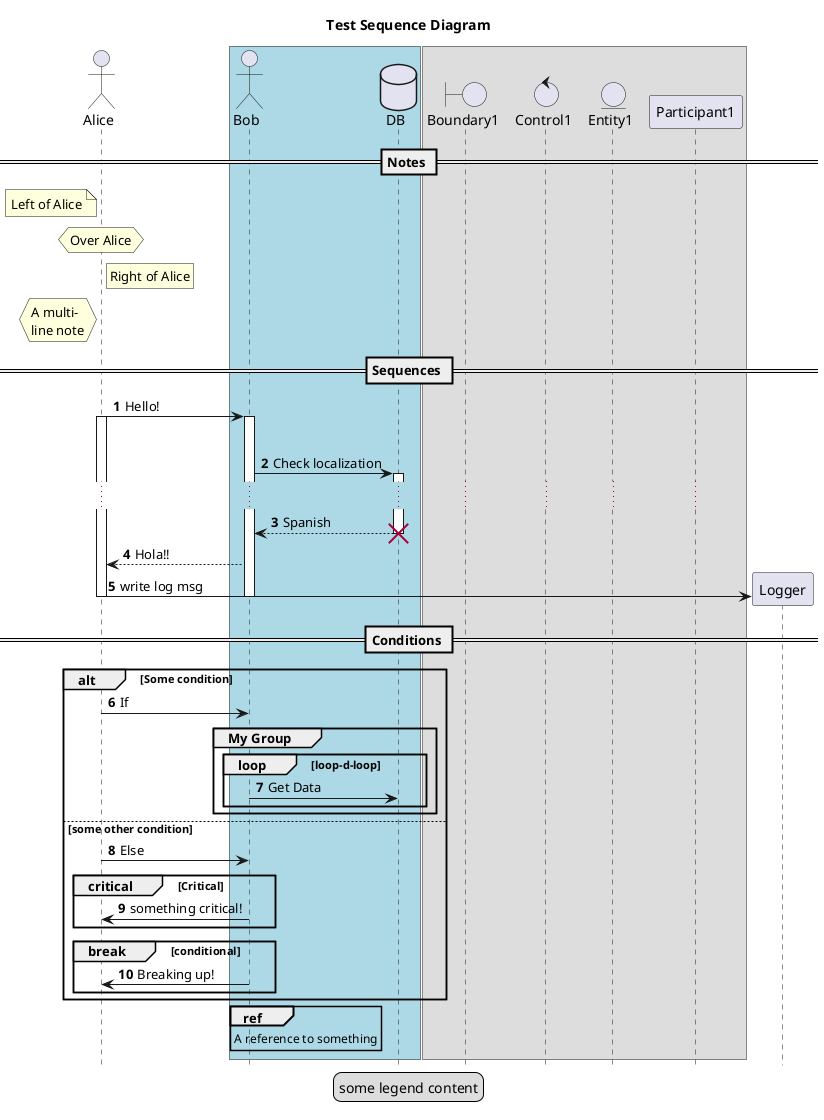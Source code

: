 ' This is a comment!
@startuml

title "Test Sequence Diagram"

actor Alice
box #lightBlue
	actor Bob
	database DB
end box

box
	boundary Boundary1
	control Control1
	entity Entity1
	participant Participant1
end box

hide footbox

== Notes ==
note left Alice: Left of Alice
hnote over Alice: Over Alice
rnote right Alice: Right of Alice
hnote left Alice
	A multi-
	line note
end note

== Sequences ==
autonumber 1
Alice->Bob: Hello!
activate Alice
activate Bob
|||
Bob->DB: Check localization
activate DB
...
DB-->Bob: Spanish
destroy DB
Bob-->Alice: Hola!!
create Logger
Alice->Logger: write log msg
deactivate Bob
deactivate Alice

== Conditions ==
alt Some condition
	Alice->Bob: If
	group My Group
		loop loop-d-loop
			Bob->DB: Get Data
		end
	end
else some other condition
	Alice->Bob: Else
	critical Critical
		Bob->Alice: something critical!
	end
	break conditional
		Bob->Alice: Breaking up!
	end
end

ref over Bob
	A reference to something
end ref

legend center
	some legend content
endlegend

@enduml
